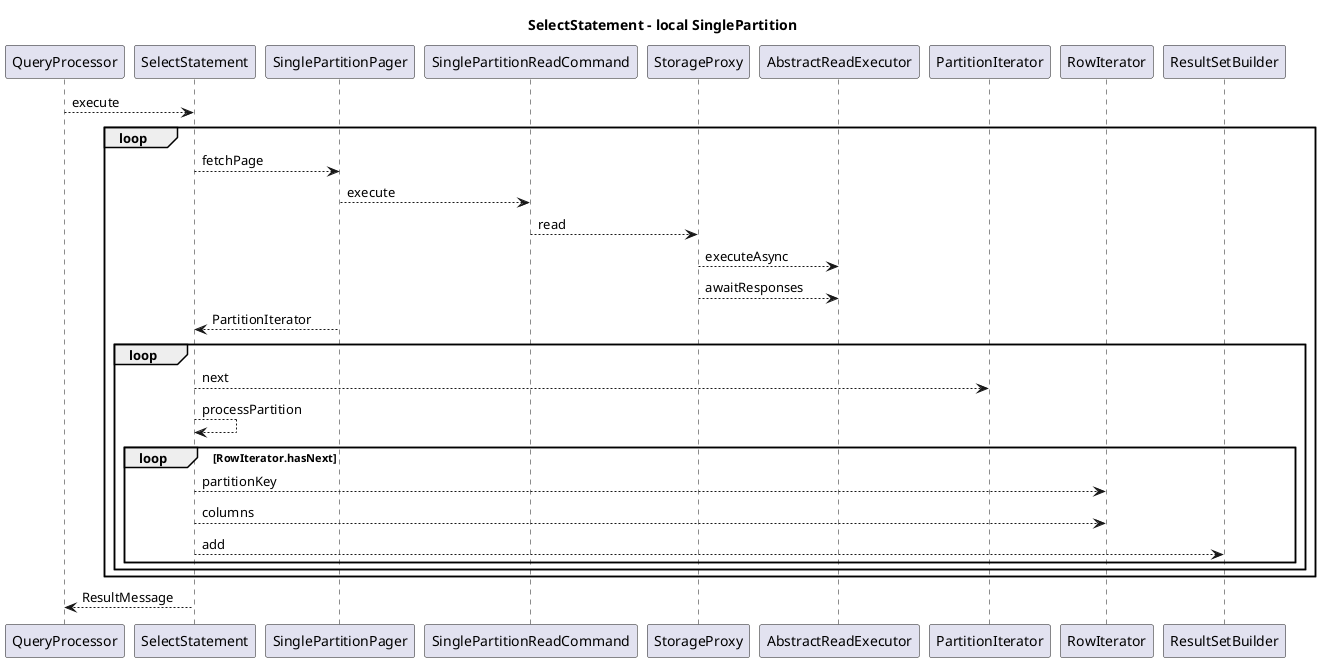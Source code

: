 @startuml
title SelectStatement - local SinglePartition


QueryProcessor --> SelectStatement : execute
loop
    SelectStatement --> SinglePartitionPager : fetchPage
    SinglePartitionPager --> SinglePartitionReadCommand : execute
    SinglePartitionReadCommand --> StorageProxy : read
    StorageProxy --> AbstractReadExecutor : executeAsync
    StorageProxy --> AbstractReadExecutor : awaitResponses
    SelectStatement <-- SinglePartitionPager : PartitionIterator
    loop
        SelectStatement --> PartitionIterator : next
        SelectStatement --> SelectStatement : processPartition
        loop RowIterator.hasNext
            SelectStatement --> RowIterator : partitionKey
            SelectStatement --> RowIterator : columns
            SelectStatement --> ResultSetBuilder : add
        end
    end
end

QueryProcessor <-- SelectStatement : ResultMessage


@enduml